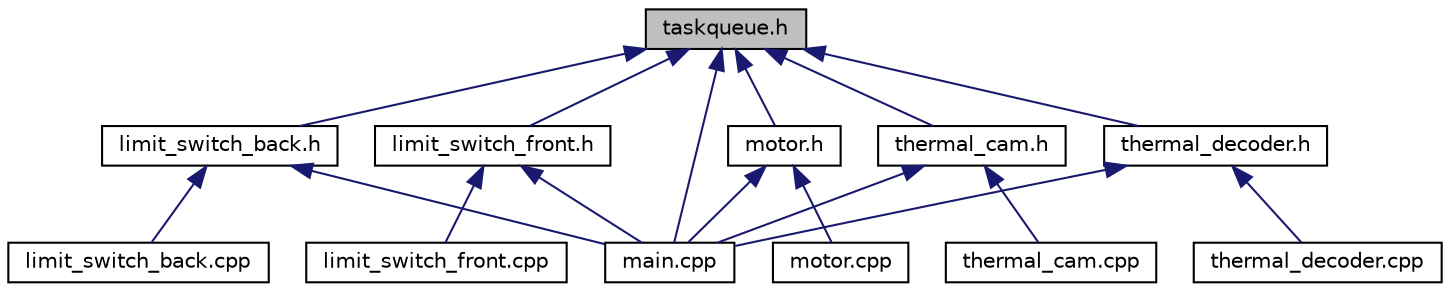 digraph "taskqueue.h"
{
 // LATEX_PDF_SIZE
  edge [fontname="Helvetica",fontsize="10",labelfontname="Helvetica",labelfontsize="10"];
  node [fontname="Helvetica",fontsize="10",shape=record];
  Node1 [label="taskqueue.h",height=0.2,width=0.4,color="black", fillcolor="grey75", style="filled", fontcolor="black",tooltip=" "];
  Node1 -> Node2 [dir="back",color="midnightblue",fontsize="10",style="solid",fontname="Helvetica"];
  Node2 [label="limit_switch_back.h",height=0.2,width=0.4,color="black", fillcolor="white", style="filled",URL="$limit__switch__back_8h.html",tooltip="Operates back limit switch(es) to detect if limit switch pressed. Raises flag if it is pressed."];
  Node2 -> Node3 [dir="back",color="midnightblue",fontsize="10",style="solid",fontname="Helvetica"];
  Node3 [label="limit_switch_back.cpp",height=0.2,width=0.4,color="black", fillcolor="white", style="filled",URL="$limit__switch__back_8cpp.html",tooltip=" "];
  Node2 -> Node4 [dir="back",color="midnightblue",fontsize="10",style="solid",fontname="Helvetica"];
  Node4 [label="main.cpp",height=0.2,width=0.4,color="black", fillcolor="white", style="filled",URL="$main_8cpp.html",tooltip=" "];
  Node1 -> Node5 [dir="back",color="midnightblue",fontsize="10",style="solid",fontname="Helvetica"];
  Node5 [label="limit_switch_front.h",height=0.2,width=0.4,color="black", fillcolor="white", style="filled",URL="$limit__switch__front_8h.html",tooltip="Operates front limit switch(es) to detect if limit switch pressed. Raises flag if it is pressed."];
  Node5 -> Node6 [dir="back",color="midnightblue",fontsize="10",style="solid",fontname="Helvetica"];
  Node6 [label="limit_switch_front.cpp",height=0.2,width=0.4,color="black", fillcolor="white", style="filled",URL="$limit__switch__front_8cpp.html",tooltip=" "];
  Node5 -> Node4 [dir="back",color="midnightblue",fontsize="10",style="solid",fontname="Helvetica"];
  Node1 -> Node4 [dir="back",color="midnightblue",fontsize="10",style="solid",fontname="Helvetica"];
  Node1 -> Node7 [dir="back",color="midnightblue",fontsize="10",style="solid",fontname="Helvetica"];
  Node7 [label="motor.h",height=0.2,width=0.4,color="black", fillcolor="white", style="filled",URL="$motor_8h.html",tooltip="Motor Driver and Direction task for both robot chassis motors, specific to Scroomba."];
  Node7 -> Node4 [dir="back",color="midnightblue",fontsize="10",style="solid",fontname="Helvetica"];
  Node7 -> Node8 [dir="back",color="midnightblue",fontsize="10",style="solid",fontname="Helvetica"];
  Node8 [label="motor.cpp",height=0.2,width=0.4,color="black", fillcolor="white", style="filled",URL="$motor_8cpp.html",tooltip=" "];
  Node1 -> Node9 [dir="back",color="midnightblue",fontsize="10",style="solid",fontname="Helvetica"];
  Node9 [label="thermal_cam.h",height=0.2,width=0.4,color="black", fillcolor="white", style="filled",URL="$thermal__cam_8h.html",tooltip="Task which handles the thermal camera temperature array to the thermal decoder task."];
  Node9 -> Node4 [dir="back",color="midnightblue",fontsize="10",style="solid",fontname="Helvetica"];
  Node9 -> Node10 [dir="back",color="midnightblue",fontsize="10",style="solid",fontname="Helvetica"];
  Node10 [label="thermal_cam.cpp",height=0.2,width=0.4,color="black", fillcolor="white", style="filled",URL="$thermal__cam_8cpp.html",tooltip=" "];
  Node1 -> Node11 [dir="back",color="midnightblue",fontsize="10",style="solid",fontname="Helvetica"];
  Node11 [label="thermal_decoder.h",height=0.2,width=0.4,color="black", fillcolor="white", style="filled",URL="$thermal__decoder_8h.html",tooltip="Task that analyzes the thermal camera temperature array for people, sends result to mastermind."];
  Node11 -> Node4 [dir="back",color="midnightblue",fontsize="10",style="solid",fontname="Helvetica"];
  Node11 -> Node12 [dir="back",color="midnightblue",fontsize="10",style="solid",fontname="Helvetica"];
  Node12 [label="thermal_decoder.cpp",height=0.2,width=0.4,color="black", fillcolor="white", style="filled",URL="$thermal__decoder_8cpp.html",tooltip=" "];
}
